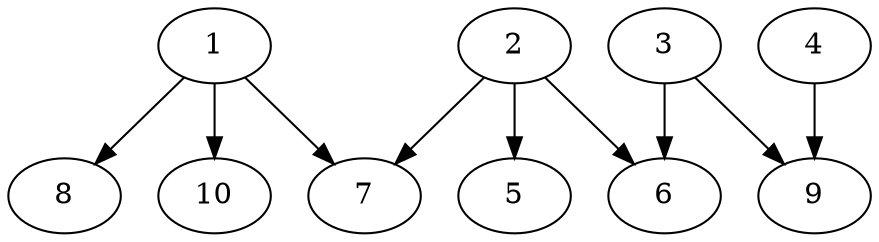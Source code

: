 // DAG automatically generated by daggen at Thu Oct  3 13:58:04 2019
// ./daggen --dot -n 10 --ccr 0.4 --fat 0.9 --regular 0.5 --density 0.5 --mindata 5242880 --maxdata 52428800 
digraph G {
  1 [size="89825280", alpha="0.14", expect_size="35930112"] 
  1 -> 7 [size ="35930112"]
  1 -> 8 [size ="35930112"]
  1 -> 10 [size ="35930112"]
  2 [size="56901120", alpha="0.05", expect_size="22760448"] 
  2 -> 5 [size ="22760448"]
  2 -> 6 [size ="22760448"]
  2 -> 7 [size ="22760448"]
  3 [size="69998080", alpha="0.15", expect_size="27999232"] 
  3 -> 6 [size ="27999232"]
  3 -> 9 [size ="27999232"]
  4 [size="121456640", alpha="0.04", expect_size="48582656"] 
  4 -> 9 [size ="48582656"]
  5 [size="25052160", alpha="0.13", expect_size="10020864"] 
  6 [size="51584000", alpha="0.11", expect_size="20633600"] 
  7 [size="65218560", alpha="0.00", expect_size="26087424"] 
  8 [size="93373440", alpha="0.19", expect_size="37349376"] 
  9 [size="30520320", alpha="0.13", expect_size="12208128"] 
  10 [size="95633920", alpha="0.15", expect_size="38253568"] 
}
